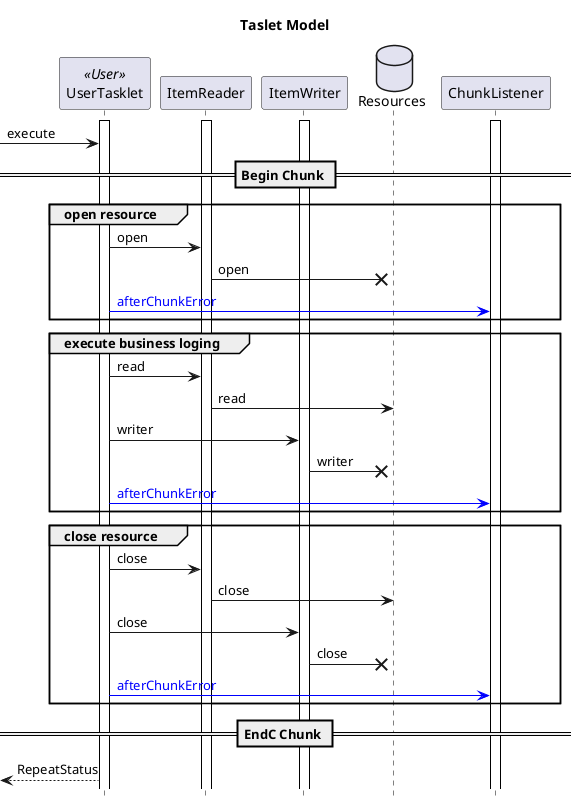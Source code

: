 @startuml

hide footbox

title Taslet Model

participant UserTasklet as userTasklet <<User>>
participant ItemReader as reader1
participant ItemWriter as writer1
database Resources as resource1
participant ChunkListener

activate userTasklet
activate reader1
activate writer1
activate ChunkListener


[->userTasklet : execute
== Begin Chunk ==

group open resource
  userTasklet -> reader1 : open
  reader1 -X resource1 : open
  userTasklet -[#blue]> ChunkListener : <font color="blue">afterChunkError</font>
end

group execute business loging
  userTasklet -> reader1 : read
  reader1 -> resource1 : read
  userTasklet -> writer1 : writer
  writer1 -X resource1 : writer
  userTasklet -[#blue]> ChunkListener : <font color="blue">afterChunkError</font>
end

group close resource
  userTasklet -> reader1 : close
  reader1 -> resource1 : close
  userTasklet -> writer1 : close
  writer1 -X resource1 : close
  userTasklet -[#blue]> ChunkListener : <font color="blue">afterChunkError</font>
end

== EndC Chunk ==
userTasklet -->[ : RepeatStatus


'Set styles such as format and color of each figure
skinparam Note {
  BackgroundColor #b1f8fa
  BorderColor black
}

skinparam Class {
  BorderColor black
  ArrowColor black
}

skinparam Sequence {
  BorderColor black
  ActorBorderColor black
  ArrowColor black
  LifeLineBorderColor black
  BoxLineColor black
  ParticipantBorderColor black
}

skinparam componentStyle uml2

skinparam Component {
  BorderColor black
  ArrowColor black
}

skinparam Interface {
  BorderColor black
  ArrowColor black
}

@enduml

